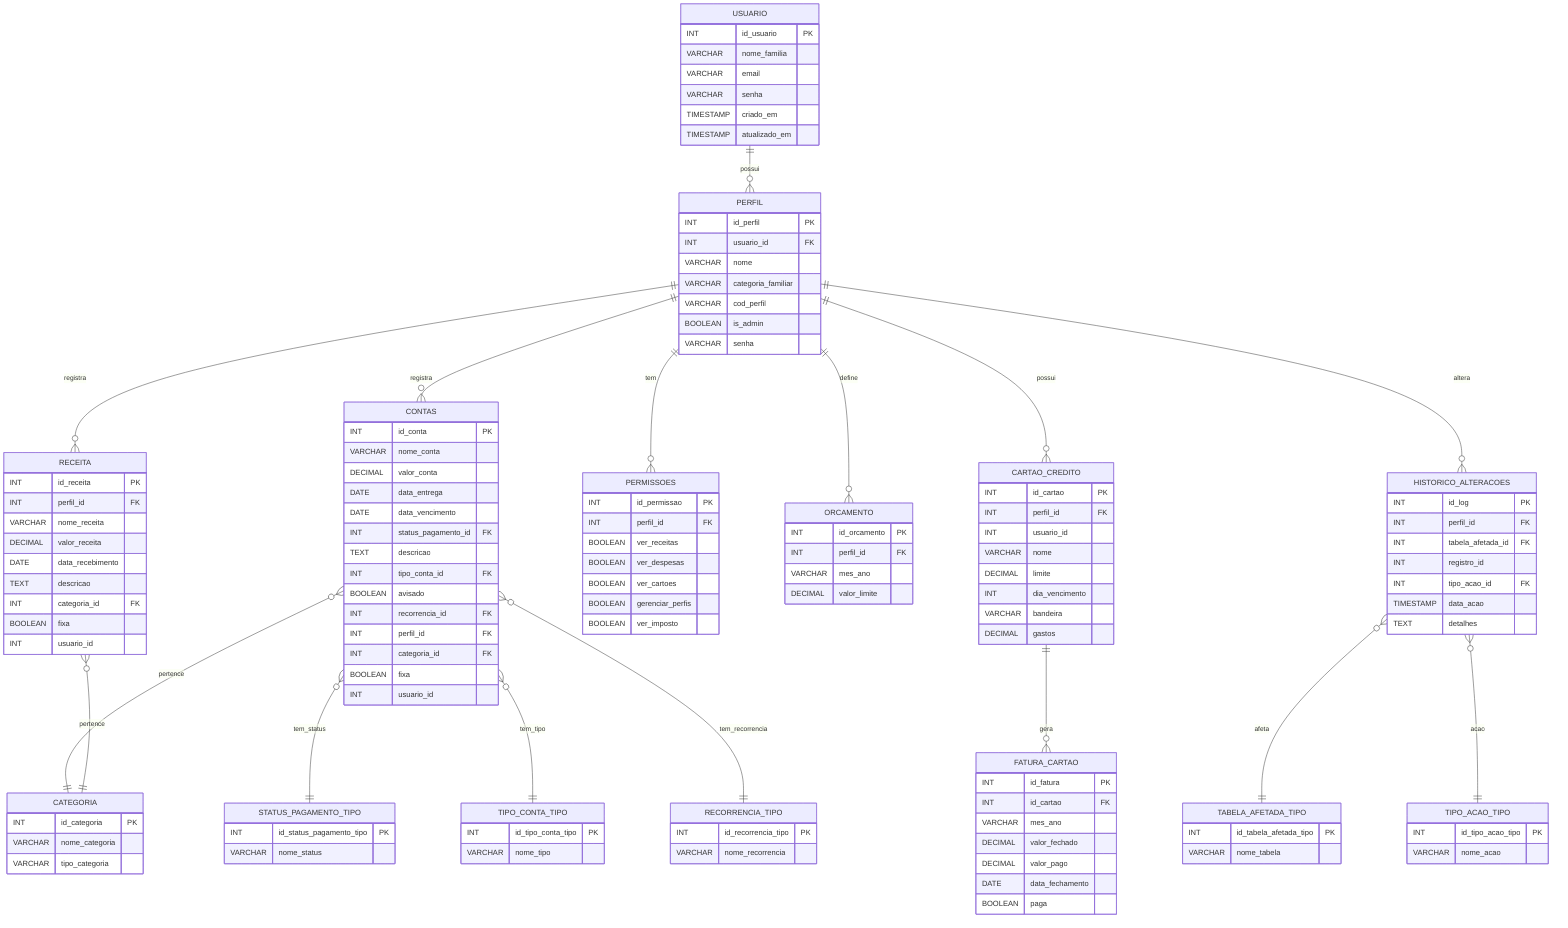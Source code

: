 erDiagram
  USUARIO ||--o{ PERFIL : possui
  PERFIL ||--o{ CONTAS : registra
  PERFIL ||--o{ RECEITA : registra
  PERFIL ||--o{ PERMISSOES : tem
  PERFIL ||--o{ ORCAMENTO : define
  PERFIL ||--o{ CARTAO_CREDITO : possui
  PERFIL ||--o{ HISTORICO_ALTERACOES : altera
  CONTAS }o--|| CATEGORIA : pertence
  CONTAS }o--|| STATUS_PAGAMENTO_TIPO : tem_status
  CONTAS }o--|| TIPO_CONTA_TIPO : tem_tipo
  CONTAS }o--|| RECORRENCIA_TIPO : tem_recorrencia
  RECEITA }o--|| CATEGORIA : pertence
  HISTORICO_ALTERACOES }o--|| TABELA_AFETADA_TIPO : afeta
  HISTORICO_ALTERACOES }o--|| TIPO_ACAO_TIPO : acao
  CARTAO_CREDITO ||--o{ FATURA_CARTAO : gera

  USUARIO {
    INT id_usuario PK
    VARCHAR nome_familia
    VARCHAR email
    VARCHAR senha
    TIMESTAMP criado_em
    TIMESTAMP atualizado_em
  }

  PERFIL {
    INT id_perfil PK
    INT usuario_id FK
    VARCHAR nome
    VARCHAR categoria_familiar
    VARCHAR cod_perfil
    BOOLEAN is_admin
    VARCHAR senha
  }

  CATEGORIA {
    INT id_categoria PK
    VARCHAR nome_categoria
    VARCHAR tipo_categoria
  }

  STATUS_PAGAMENTO_TIPO {
    INT id_status_pagamento_tipo PK
    VARCHAR nome_status
  }

  TIPO_CONTA_TIPO {
    INT id_tipo_conta_tipo PK
    VARCHAR nome_tipo
  }

  RECORRENCIA_TIPO {
    INT id_recorrencia_tipo PK
    VARCHAR nome_recorrencia
  }

  TABELA_AFETADA_TIPO {
    INT id_tabela_afetada_tipo PK
    VARCHAR nome_tabela
  }

  TIPO_ACAO_TIPO {
    INT id_tipo_acao_tipo PK
    VARCHAR nome_acao
  }

  CONTAS {
    INT id_conta PK
    VARCHAR nome_conta
    DECIMAL valor_conta
    DATE data_entrega
    DATE data_vencimento
    INT status_pagamento_id FK
    TEXT descricao
    INT tipo_conta_id FK
    BOOLEAN avisado
    INT recorrencia_id FK
    INT perfil_id FK
    INT categoria_id FK
    BOOLEAN fixa
    INT usuario_id
  }

  RECEITA {
    INT id_receita PK
    INT perfil_id FK
    VARCHAR nome_receita
    DECIMAL valor_receita
    DATE data_recebimento
    TEXT descricao
    INT categoria_id FK
    BOOLEAN fixa
    INT usuario_id
  }

  HISTORICO_ALTERACOES {
    INT id_log PK
    INT perfil_id FK
    INT tabela_afetada_id FK
    INT registro_id
    INT tipo_acao_id FK
    TIMESTAMP data_acao
    TEXT detalhes
  }

  PERMISSOES {
    INT id_permissao PK
    INT perfil_id FK
    BOOLEAN ver_receitas
    BOOLEAN ver_despesas
    BOOLEAN ver_cartoes
    BOOLEAN gerenciar_perfis
    BOOLEAN ver_imposto
  }

  ORCAMENTO {
    INT id_orcamento PK
    INT perfil_id FK
    VARCHAR mes_ano
    DECIMAL valor_limite
  }

  CARTAO_CREDITO {
    INT id_cartao PK
    INT perfil_id FK
    INT usuario_id
    VARCHAR nome
    DECIMAL limite
    INT dia_vencimento
    VARCHAR bandeira
    DECIMAL gastos
  }

  FATURA_CARTAO {
    INT id_fatura PK
    INT id_cartao FK
    VARCHAR mes_ano
    DECIMAL valor_fechado
    DECIMAL valor_pago
    DATE data_fechamento
    BOOLEAN paga
  }